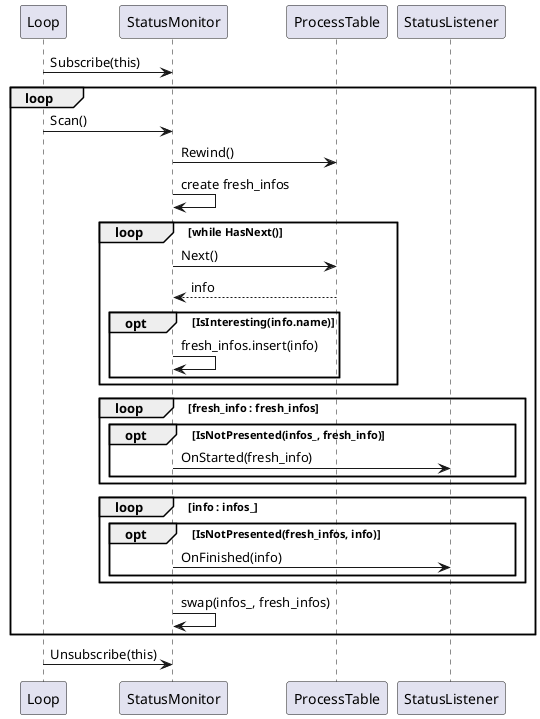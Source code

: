 @startuml
Loop -> StatusMonitor : Subscribe(this)
loop
    Loop -> StatusMonitor : Scan()
    StatusMonitor -> ProcessTable : Rewind()
    StatusMonitor -> StatusMonitor : create fresh_infos
    loop while HasNext()
        StatusMonitor -> ProcessTable : Next()
        StatusMonitor <-- ProcessTable : info
        opt IsInteresting(info.name)
           StatusMonitor -> StatusMonitor : fresh_infos.insert(info)
        end
    end
    loop fresh_info : fresh_infos
        opt IsNotPresented(infos_, fresh_info)
            StatusMonitor -> StatusListener : OnStarted(fresh_info)
        end
    end
    loop info : infos_
        opt IsNotPresented(fresh_infos, info)
            StatusMonitor -> StatusListener : OnFinished(info)
        end
    end
    StatusMonitor -> StatusMonitor : swap(infos_, fresh_infos)
end
Loop -> StatusMonitor : Unsubscribe(this)
@enduml
